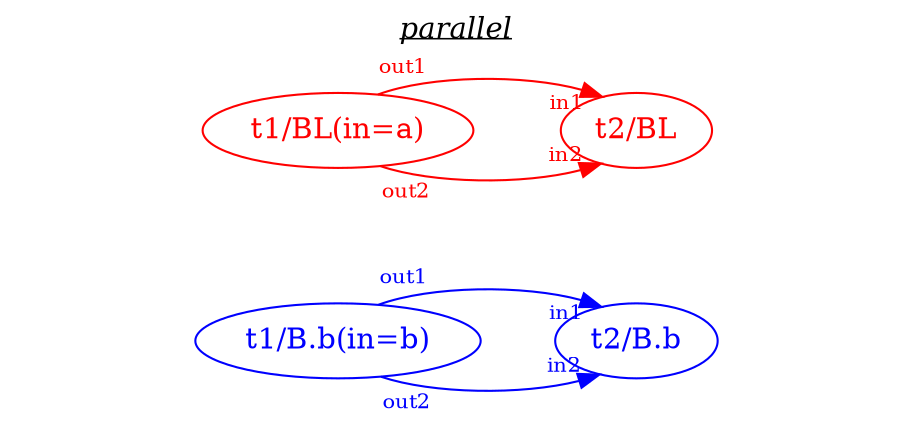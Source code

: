 digraph G {
	node [label="\N", ordering=out];
	graph [rankdir="LR", label=<<U><I>parallel</I></U>>, labelloc=t, nodesep=.9];
	
	"START" [label="", shape=plaintext];
	"STOP" [label="", shape=plaintext];
	
	"t1a" [label="t1/BL(in=a)", color=red, fontcolor=red];
	"t1b" [label="t1/B.b(in=b)", color=blue, fontcolor=blue];
	"t2a" [label="t2/BL", color=red, fontcolor=red];
	"t2b" [label="t2/B.b", color=blue, fontcolor=blue];

	"START" -> "t1a" [style=invis];
	"START" -> "t1b" [style=invis];

	"t1b" -> "t2b" [taillabel="out2", headlabel="in2", color=blue, fontcolor=blue, fontsize=10, labeldistance=1.75, labelangle=-30];
	"t1b" -> "t2b" [taillabel="out1", headlabel="in1", color=blue, fontcolor=blue, fontsize=10, labeldistance=1.75, labelangle=30];
	"t1a" -> "t2a" [taillabel="out2", headlabel="in2", color=red, fontcolor=red, fontsize=10, labeldistance=1.75, labelangle=-30];
	"t1a" -> "t2a" [taillabel="out1", headlabel="in1", color=red, fontcolor=red, fontsize=10, labeldistance=1.75, labelangle=30];

	"t2a" -> "STOP" [style=invis];
	"t2b" -> "STOP" [style=invis];
}

